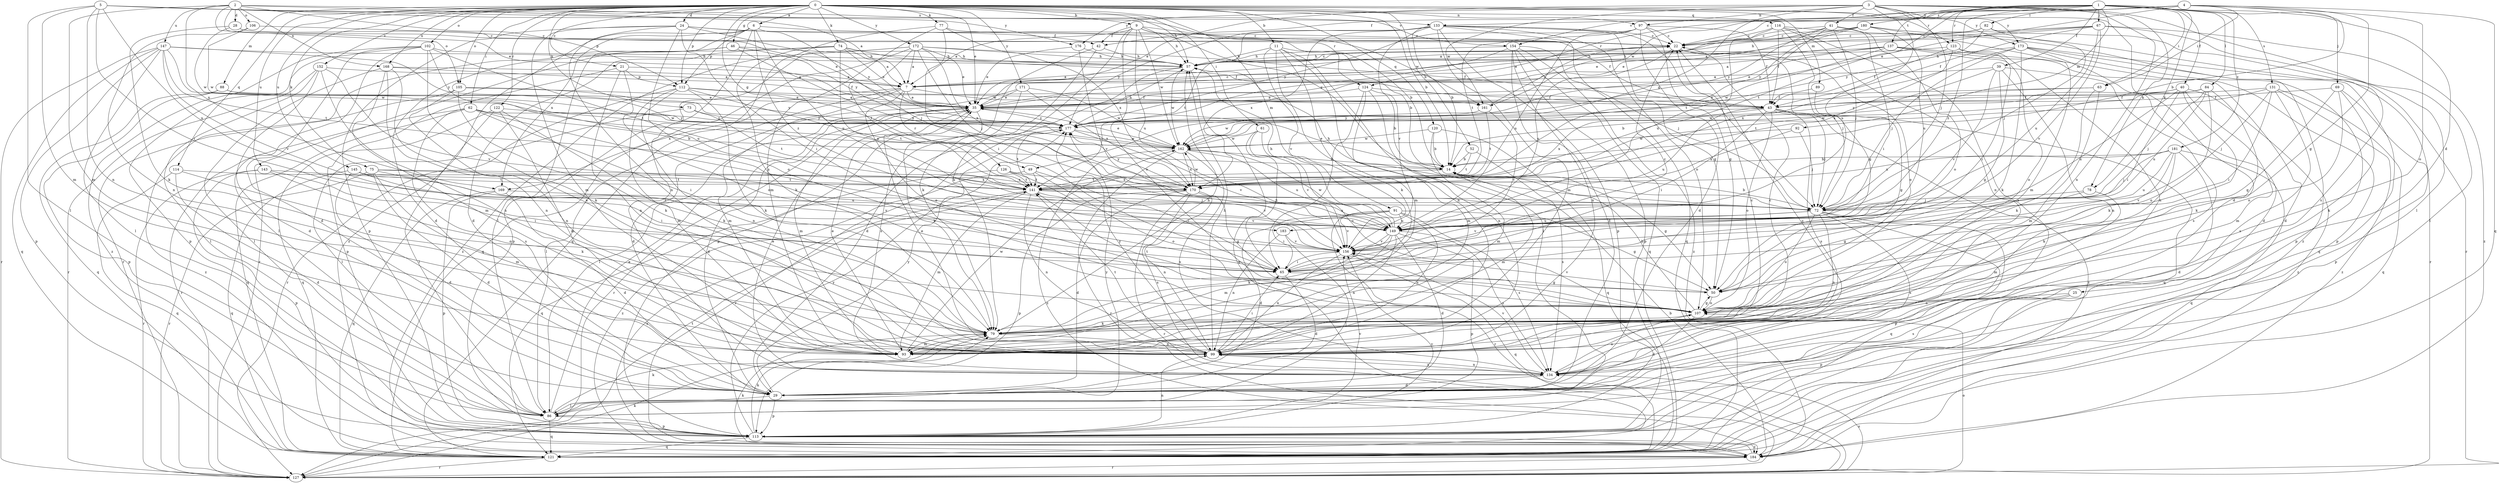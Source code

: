 strict digraph  {
0;
1;
2;
3;
4;
5;
6;
7;
9;
11;
14;
21;
22;
24;
25;
28;
29;
35;
39;
40;
41;
42;
43;
46;
49;
50;
52;
57;
61;
62;
63;
65;
67;
69;
72;
73;
74;
75;
77;
78;
79;
82;
84;
86;
88;
89;
91;
92;
93;
97;
99;
102;
105;
106;
107;
112;
113;
114;
116;
120;
121;
122;
123;
124;
126;
127;
131;
133;
134;
137;
141;
143;
145;
147;
149;
152;
154;
156;
161;
162;
168;
169;
170;
171;
172;
173;
176;
177;
180;
181;
183;
184;
0 -> 6  [label=a];
0 -> 9  [label=b];
0 -> 11  [label=b];
0 -> 14  [label=b];
0 -> 21  [label=c];
0 -> 24  [label=d];
0 -> 35  [label=e];
0 -> 46  [label=g];
0 -> 49  [label=g];
0 -> 52  [label=h];
0 -> 57  [label=h];
0 -> 61  [label=i];
0 -> 62  [label=i];
0 -> 73  [label=k];
0 -> 74  [label=k];
0 -> 75  [label=k];
0 -> 77  [label=k];
0 -> 88  [label=m];
0 -> 89  [label=m];
0 -> 91  [label=m];
0 -> 97  [label=n];
0 -> 102  [label=o];
0 -> 105  [label=o];
0 -> 112  [label=p];
0 -> 114  [label=q];
0 -> 116  [label=q];
0 -> 120  [label=q];
0 -> 122  [label=r];
0 -> 123  [label=r];
0 -> 143  [label=u];
0 -> 145  [label=u];
0 -> 152  [label=v];
0 -> 168  [label=x];
0 -> 171  [label=y];
0 -> 172  [label=y];
0 -> 173  [label=y];
1 -> 25  [label=d];
1 -> 39  [label=f];
1 -> 40  [label=f];
1 -> 63  [label=i];
1 -> 67  [label=j];
1 -> 69  [label=j];
1 -> 78  [label=k];
1 -> 82  [label=l];
1 -> 84  [label=l];
1 -> 92  [label=m];
1 -> 123  [label=r];
1 -> 124  [label=r];
1 -> 131  [label=s];
1 -> 137  [label=t];
1 -> 141  [label=t];
1 -> 161  [label=w];
1 -> 180  [label=z];
1 -> 181  [label=z];
1 -> 183  [label=z];
2 -> 7  [label=a];
2 -> 28  [label=d];
2 -> 35  [label=e];
2 -> 93  [label=m];
2 -> 105  [label=o];
2 -> 106  [label=o];
2 -> 112  [label=p];
2 -> 124  [label=r];
2 -> 147  [label=u];
2 -> 168  [label=x];
2 -> 169  [label=x];
3 -> 29  [label=d];
3 -> 35  [label=e];
3 -> 41  [label=f];
3 -> 49  [label=g];
3 -> 72  [label=j];
3 -> 78  [label=k];
3 -> 86  [label=l];
3 -> 97  [label=n];
3 -> 99  [label=n];
3 -> 149  [label=u];
3 -> 161  [label=w];
3 -> 173  [label=y];
3 -> 176  [label=y];
4 -> 14  [label=b];
4 -> 22  [label=c];
4 -> 35  [label=e];
4 -> 42  [label=f];
4 -> 50  [label=g];
4 -> 63  [label=i];
4 -> 107  [label=o];
4 -> 121  [label=q];
4 -> 133  [label=s];
4 -> 154  [label=v];
5 -> 65  [label=i];
5 -> 86  [label=l];
5 -> 93  [label=m];
5 -> 99  [label=n];
5 -> 133  [label=s];
5 -> 149  [label=u];
5 -> 154  [label=v];
5 -> 176  [label=y];
6 -> 22  [label=c];
6 -> 72  [label=j];
6 -> 86  [label=l];
6 -> 112  [label=p];
6 -> 134  [label=s];
6 -> 149  [label=u];
6 -> 169  [label=x];
6 -> 183  [label=z];
6 -> 184  [label=z];
7 -> 35  [label=e];
7 -> 86  [label=l];
7 -> 93  [label=m];
7 -> 107  [label=o];
7 -> 126  [label=r];
7 -> 161  [label=w];
7 -> 169  [label=x];
9 -> 7  [label=a];
9 -> 14  [label=b];
9 -> 42  [label=f];
9 -> 57  [label=h];
9 -> 72  [label=j];
9 -> 79  [label=k];
9 -> 107  [label=o];
9 -> 149  [label=u];
9 -> 161  [label=w];
9 -> 162  [label=w];
11 -> 14  [label=b];
11 -> 57  [label=h];
11 -> 79  [label=k];
11 -> 86  [label=l];
11 -> 93  [label=m];
11 -> 99  [label=n];
11 -> 156  [label=v];
14 -> 35  [label=e];
14 -> 50  [label=g];
14 -> 93  [label=m];
14 -> 141  [label=t];
21 -> 7  [label=a];
21 -> 99  [label=n];
21 -> 107  [label=o];
21 -> 112  [label=p];
21 -> 113  [label=p];
22 -> 57  [label=h];
22 -> 72  [label=j];
22 -> 107  [label=o];
22 -> 149  [label=u];
24 -> 42  [label=f];
24 -> 43  [label=f];
24 -> 65  [label=i];
24 -> 93  [label=m];
24 -> 99  [label=n];
24 -> 107  [label=o];
24 -> 113  [label=p];
24 -> 177  [label=y];
25 -> 107  [label=o];
25 -> 113  [label=p];
25 -> 134  [label=s];
28 -> 22  [label=c];
28 -> 35  [label=e];
28 -> 79  [label=k];
28 -> 162  [label=w];
29 -> 22  [label=c];
29 -> 86  [label=l];
29 -> 113  [label=p];
29 -> 177  [label=y];
35 -> 22  [label=c];
35 -> 29  [label=d];
35 -> 79  [label=k];
35 -> 86  [label=l];
35 -> 93  [label=m];
35 -> 127  [label=r];
35 -> 177  [label=y];
39 -> 7  [label=a];
39 -> 50  [label=g];
39 -> 99  [label=n];
39 -> 134  [label=s];
39 -> 141  [label=t];
39 -> 156  [label=v];
40 -> 43  [label=f];
40 -> 65  [label=i];
40 -> 79  [label=k];
40 -> 93  [label=m];
40 -> 149  [label=u];
40 -> 162  [label=w];
40 -> 184  [label=z];
41 -> 22  [label=c];
41 -> 35  [label=e];
41 -> 65  [label=i];
41 -> 72  [label=j];
41 -> 107  [label=o];
41 -> 141  [label=t];
41 -> 177  [label=y];
42 -> 57  [label=h];
42 -> 79  [label=k];
42 -> 113  [label=p];
43 -> 65  [label=i];
43 -> 72  [label=j];
43 -> 107  [label=o];
43 -> 121  [label=q];
43 -> 134  [label=s];
43 -> 149  [label=u];
43 -> 170  [label=x];
43 -> 177  [label=y];
43 -> 184  [label=z];
46 -> 29  [label=d];
46 -> 57  [label=h];
46 -> 127  [label=r];
46 -> 170  [label=x];
46 -> 177  [label=y];
49 -> 65  [label=i];
49 -> 107  [label=o];
49 -> 141  [label=t];
49 -> 184  [label=z];
50 -> 107  [label=o];
50 -> 156  [label=v];
52 -> 14  [label=b];
52 -> 134  [label=s];
52 -> 141  [label=t];
57 -> 7  [label=a];
57 -> 22  [label=c];
57 -> 29  [label=d];
57 -> 121  [label=q];
57 -> 162  [label=w];
61 -> 65  [label=i];
61 -> 107  [label=o];
61 -> 156  [label=v];
61 -> 162  [label=w];
62 -> 14  [label=b];
62 -> 65  [label=i];
62 -> 121  [label=q];
62 -> 127  [label=r];
62 -> 134  [label=s];
62 -> 149  [label=u];
62 -> 177  [label=y];
63 -> 35  [label=e];
63 -> 79  [label=k];
63 -> 93  [label=m];
63 -> 177  [label=y];
65 -> 22  [label=c];
65 -> 29  [label=d];
65 -> 50  [label=g];
67 -> 7  [label=a];
67 -> 22  [label=c];
67 -> 35  [label=e];
67 -> 43  [label=f];
67 -> 86  [label=l];
67 -> 149  [label=u];
67 -> 156  [label=v];
67 -> 184  [label=z];
69 -> 43  [label=f];
69 -> 50  [label=g];
69 -> 79  [label=k];
69 -> 107  [label=o];
69 -> 113  [label=p];
72 -> 14  [label=b];
72 -> 57  [label=h];
72 -> 99  [label=n];
72 -> 107  [label=o];
72 -> 113  [label=p];
72 -> 121  [label=q];
72 -> 134  [label=s];
72 -> 149  [label=u];
72 -> 156  [label=v];
73 -> 86  [label=l];
73 -> 141  [label=t];
73 -> 177  [label=y];
74 -> 7  [label=a];
74 -> 29  [label=d];
74 -> 35  [label=e];
74 -> 43  [label=f];
74 -> 57  [label=h];
74 -> 79  [label=k];
74 -> 127  [label=r];
74 -> 149  [label=u];
75 -> 29  [label=d];
75 -> 93  [label=m];
75 -> 127  [label=r];
75 -> 141  [label=t];
75 -> 156  [label=v];
75 -> 170  [label=x];
77 -> 22  [label=c];
77 -> 65  [label=i];
77 -> 93  [label=m];
77 -> 121  [label=q];
77 -> 170  [label=x];
78 -> 50  [label=g];
78 -> 72  [label=j];
78 -> 93  [label=m];
79 -> 57  [label=h];
79 -> 93  [label=m];
79 -> 99  [label=n];
82 -> 22  [label=c];
82 -> 57  [label=h];
82 -> 72  [label=j];
82 -> 134  [label=s];
82 -> 177  [label=y];
84 -> 35  [label=e];
84 -> 72  [label=j];
84 -> 79  [label=k];
84 -> 107  [label=o];
84 -> 149  [label=u];
84 -> 162  [label=w];
86 -> 35  [label=e];
86 -> 79  [label=k];
86 -> 113  [label=p];
86 -> 121  [label=q];
86 -> 156  [label=v];
86 -> 177  [label=y];
88 -> 35  [label=e];
88 -> 113  [label=p];
88 -> 121  [label=q];
88 -> 162  [label=w];
89 -> 43  [label=f];
89 -> 50  [label=g];
91 -> 29  [label=d];
91 -> 50  [label=g];
91 -> 65  [label=i];
91 -> 99  [label=n];
91 -> 127  [label=r];
91 -> 134  [label=s];
91 -> 149  [label=u];
91 -> 156  [label=v];
92 -> 72  [label=j];
92 -> 162  [label=w];
92 -> 170  [label=x];
93 -> 22  [label=c];
93 -> 35  [label=e];
93 -> 162  [label=w];
97 -> 22  [label=c];
97 -> 29  [label=d];
97 -> 43  [label=f];
97 -> 50  [label=g];
97 -> 141  [label=t];
97 -> 149  [label=u];
97 -> 177  [label=y];
99 -> 22  [label=c];
99 -> 35  [label=e];
99 -> 57  [label=h];
99 -> 65  [label=i];
99 -> 134  [label=s];
99 -> 141  [label=t];
99 -> 177  [label=y];
102 -> 29  [label=d];
102 -> 57  [label=h];
102 -> 86  [label=l];
102 -> 99  [label=n];
102 -> 113  [label=p];
102 -> 141  [label=t];
102 -> 149  [label=u];
102 -> 184  [label=z];
105 -> 35  [label=e];
105 -> 79  [label=k];
105 -> 99  [label=n];
105 -> 177  [label=y];
105 -> 184  [label=z];
106 -> 22  [label=c];
106 -> 99  [label=n];
106 -> 162  [label=w];
107 -> 14  [label=b];
107 -> 29  [label=d];
107 -> 50  [label=g];
107 -> 79  [label=k];
107 -> 141  [label=t];
112 -> 35  [label=e];
112 -> 43  [label=f];
112 -> 79  [label=k];
112 -> 93  [label=m];
112 -> 99  [label=n];
112 -> 127  [label=r];
112 -> 141  [label=t];
113 -> 79  [label=k];
113 -> 99  [label=n];
113 -> 121  [label=q];
113 -> 156  [label=v];
113 -> 177  [label=y];
113 -> 184  [label=z];
114 -> 29  [label=d];
114 -> 79  [label=k];
114 -> 121  [label=q];
114 -> 170  [label=x];
116 -> 22  [label=c];
116 -> 43  [label=f];
116 -> 50  [label=g];
116 -> 99  [label=n];
116 -> 134  [label=s];
116 -> 149  [label=u];
116 -> 184  [label=z];
120 -> 14  [label=b];
120 -> 93  [label=m];
120 -> 121  [label=q];
120 -> 162  [label=w];
121 -> 127  [label=r];
122 -> 79  [label=k];
122 -> 86  [label=l];
122 -> 93  [label=m];
122 -> 121  [label=q];
122 -> 177  [label=y];
123 -> 43  [label=f];
123 -> 57  [label=h];
123 -> 65  [label=i];
123 -> 99  [label=n];
123 -> 170  [label=x];
124 -> 14  [label=b];
124 -> 35  [label=e];
124 -> 43  [label=f];
124 -> 65  [label=i];
124 -> 93  [label=m];
124 -> 99  [label=n];
126 -> 121  [label=q];
126 -> 141  [label=t];
126 -> 156  [label=v];
126 -> 170  [label=x];
127 -> 79  [label=k];
127 -> 107  [label=o];
127 -> 134  [label=s];
131 -> 14  [label=b];
131 -> 43  [label=f];
131 -> 65  [label=i];
131 -> 72  [label=j];
131 -> 121  [label=q];
131 -> 134  [label=s];
131 -> 184  [label=z];
133 -> 14  [label=b];
133 -> 22  [label=c];
133 -> 50  [label=g];
133 -> 72  [label=j];
133 -> 93  [label=m];
133 -> 107  [label=o];
133 -> 113  [label=p];
133 -> 121  [label=q];
133 -> 141  [label=t];
133 -> 156  [label=v];
133 -> 170  [label=x];
133 -> 177  [label=y];
134 -> 29  [label=d];
134 -> 35  [label=e];
134 -> 99  [label=n];
134 -> 107  [label=o];
134 -> 156  [label=v];
137 -> 7  [label=a];
137 -> 29  [label=d];
137 -> 35  [label=e];
137 -> 57  [label=h];
137 -> 107  [label=o];
137 -> 113  [label=p];
137 -> 162  [label=w];
141 -> 72  [label=j];
141 -> 93  [label=m];
141 -> 99  [label=n];
141 -> 149  [label=u];
141 -> 156  [label=v];
141 -> 184  [label=z];
143 -> 65  [label=i];
143 -> 107  [label=o];
143 -> 113  [label=p];
143 -> 127  [label=r];
143 -> 141  [label=t];
145 -> 29  [label=d];
145 -> 65  [label=i];
145 -> 121  [label=q];
145 -> 141  [label=t];
145 -> 149  [label=u];
147 -> 57  [label=h];
147 -> 86  [label=l];
147 -> 113  [label=p];
147 -> 121  [label=q];
147 -> 127  [label=r];
147 -> 141  [label=t];
147 -> 156  [label=v];
147 -> 162  [label=w];
147 -> 177  [label=y];
149 -> 29  [label=d];
149 -> 57  [label=h];
149 -> 79  [label=k];
149 -> 93  [label=m];
149 -> 99  [label=n];
149 -> 113  [label=p];
149 -> 134  [label=s];
149 -> 156  [label=v];
149 -> 162  [label=w];
152 -> 7  [label=a];
152 -> 29  [label=d];
152 -> 86  [label=l];
152 -> 99  [label=n];
152 -> 127  [label=r];
152 -> 156  [label=v];
154 -> 29  [label=d];
154 -> 57  [label=h];
154 -> 72  [label=j];
154 -> 99  [label=n];
154 -> 113  [label=p];
154 -> 121  [label=q];
154 -> 177  [label=y];
154 -> 184  [label=z];
156 -> 65  [label=i];
156 -> 99  [label=n];
156 -> 121  [label=q];
161 -> 22  [label=c];
161 -> 141  [label=t];
161 -> 156  [label=v];
161 -> 162  [label=w];
162 -> 14  [label=b];
162 -> 35  [label=e];
162 -> 127  [label=r];
162 -> 134  [label=s];
162 -> 149  [label=u];
162 -> 170  [label=x];
162 -> 184  [label=z];
168 -> 7  [label=a];
168 -> 43  [label=f];
168 -> 79  [label=k];
168 -> 86  [label=l];
168 -> 93  [label=m];
168 -> 99  [label=n];
169 -> 29  [label=d];
169 -> 72  [label=j];
169 -> 113  [label=p];
169 -> 121  [label=q];
170 -> 29  [label=d];
170 -> 50  [label=g];
170 -> 99  [label=n];
170 -> 113  [label=p];
170 -> 127  [label=r];
170 -> 134  [label=s];
170 -> 162  [label=w];
170 -> 177  [label=y];
171 -> 29  [label=d];
171 -> 35  [label=e];
171 -> 134  [label=s];
171 -> 162  [label=w];
171 -> 170  [label=x];
172 -> 7  [label=a];
172 -> 35  [label=e];
172 -> 43  [label=f];
172 -> 57  [label=h];
172 -> 72  [label=j];
172 -> 113  [label=p];
172 -> 121  [label=q];
172 -> 141  [label=t];
172 -> 170  [label=x];
172 -> 184  [label=z];
173 -> 29  [label=d];
173 -> 57  [label=h];
173 -> 72  [label=j];
173 -> 79  [label=k];
173 -> 113  [label=p];
173 -> 121  [label=q];
173 -> 127  [label=r];
173 -> 170  [label=x];
176 -> 35  [label=e];
176 -> 57  [label=h];
176 -> 156  [label=v];
177 -> 57  [label=h];
177 -> 127  [label=r];
177 -> 141  [label=t];
177 -> 156  [label=v];
177 -> 162  [label=w];
180 -> 7  [label=a];
180 -> 22  [label=c];
180 -> 35  [label=e];
180 -> 93  [label=m];
180 -> 127  [label=r];
180 -> 149  [label=u];
180 -> 177  [label=y];
181 -> 14  [label=b];
181 -> 29  [label=d];
181 -> 72  [label=j];
181 -> 79  [label=k];
181 -> 121  [label=q];
181 -> 149  [label=u];
181 -> 156  [label=v];
181 -> 170  [label=x];
183 -> 86  [label=l];
183 -> 99  [label=n];
183 -> 156  [label=v];
184 -> 14  [label=b];
184 -> 79  [label=k];
184 -> 127  [label=r];
184 -> 141  [label=t];
}
